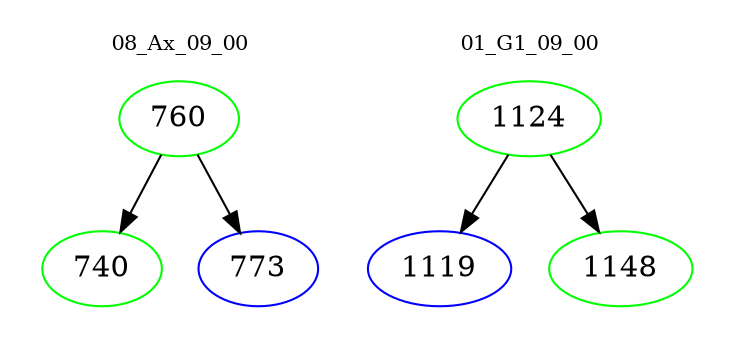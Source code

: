 digraph{
subgraph cluster_0 {
color = white
label = "08_Ax_09_00";
fontsize=10;
T0_760 [label="760", color="green"]
T0_760 -> T0_740 [color="black"]
T0_740 [label="740", color="green"]
T0_760 -> T0_773 [color="black"]
T0_773 [label="773", color="blue"]
}
subgraph cluster_1 {
color = white
label = "01_G1_09_00";
fontsize=10;
T1_1124 [label="1124", color="green"]
T1_1124 -> T1_1119 [color="black"]
T1_1119 [label="1119", color="blue"]
T1_1124 -> T1_1148 [color="black"]
T1_1148 [label="1148", color="green"]
}
}
